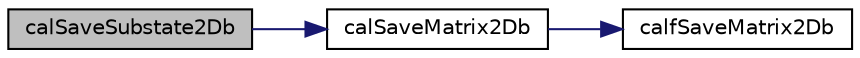 digraph "calSaveSubstate2Db"
{
  edge [fontname="Helvetica",fontsize="10",labelfontname="Helvetica",labelfontsize="10"];
  node [fontname="Helvetica",fontsize="10",shape=record];
  rankdir="LR";
  Node1 [label="calSaveSubstate2Db",height=0.2,width=0.4,color="black", fillcolor="grey75", style="filled" fontcolor="black"];
  Node1 -> Node2 [color="midnightblue",fontsize="10",style="solid",fontname="Helvetica"];
  Node2 [label="calSaveMatrix2Db",height=0.2,width=0.4,color="black", fillcolor="white", style="filled",URL="$cal2_d_buffer_i_o_8c.html#adfc23e96ec47a746b34aa41c7ca113fc",tooltip="Saves a byte matrix to file. "];
  Node2 -> Node3 [color="midnightblue",fontsize="10",style="solid",fontname="Helvetica"];
  Node3 [label="calfSaveMatrix2Db",height=0.2,width=0.4,color="black", fillcolor="white", style="filled",URL="$cal2_d_buffer_i_o_8c.html#aaa442fef3840eddad697d6615c2f4dba",tooltip="Saves a byte matrix to file. "];
}
